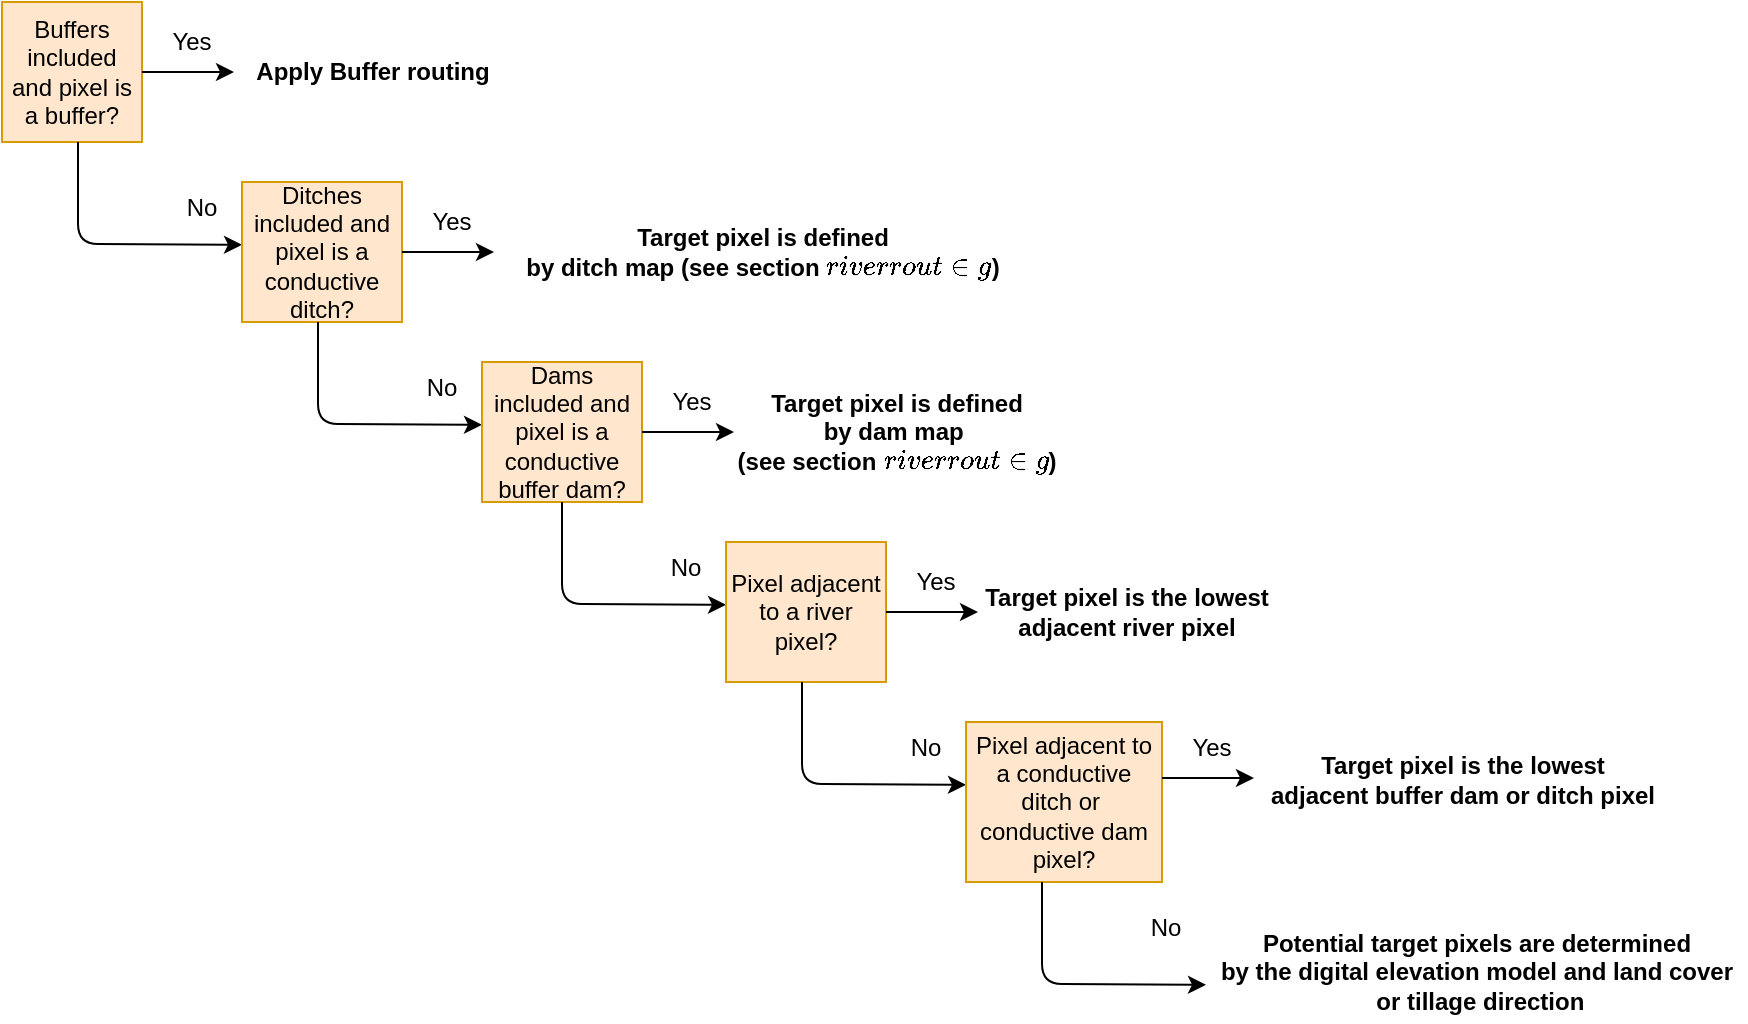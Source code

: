 <mxfile version="13.7.9" type="device"><diagram id="2YmIMWnRfIc5P6f2yagC" name="Page-1"><mxGraphModel dx="1088" dy="872" grid="1" gridSize="10" guides="1" tooltips="1" connect="1" arrows="1" fold="1" page="1" pageScale="1" pageWidth="1169" pageHeight="827" math="0" shadow="0"><root><mxCell id="0"/><mxCell id="1" parent="0"/><mxCell id="rYusDfUIMDi9JwZDVLeA-1" value="Buffers included and pixel is a buffer?" style="whiteSpace=wrap;html=1;aspect=fixed;fillColor=#ffe6cc;strokeColor=#d79b00;" parent="1" vertex="1"><mxGeometry x="40" y="40" width="70" height="70" as="geometry"/></mxCell><mxCell id="rYusDfUIMDi9JwZDVLeA-2" value="" style="endArrow=classic;html=1;entryX=0;entryY=0.5;entryDx=0;entryDy=0;align=left;verticalAlign=top;" parent="1" edge="1"><mxGeometry width="50" height="50" relative="1" as="geometry"><mxPoint x="110" y="75" as="sourcePoint"/><mxPoint x="156" y="75" as="targetPoint"/><Array as="points"/></mxGeometry></mxCell><mxCell id="rYusDfUIMDi9JwZDVLeA-3" value="Yes" style="text;html=1;strokeColor=none;fillColor=none;align=center;verticalAlign=middle;whiteSpace=wrap;rounded=0;" parent="1" vertex="1"><mxGeometry x="115" y="50" width="40" height="20" as="geometry"/></mxCell><mxCell id="rYusDfUIMDi9JwZDVLeA-4" value="Apply Buffer routing" style="text;html=1;align=center;verticalAlign=middle;resizable=0;points=[];autosize=1;fontStyle=1" parent="1" vertex="1"><mxGeometry x="160" y="65" width="130" height="20" as="geometry"/></mxCell><mxCell id="rYusDfUIMDi9JwZDVLeA-5" value="" style="endArrow=classic;html=1;align=left;entryX=-0.05;entryY=0.406;entryDx=0;entryDy=0;entryPerimeter=0;" parent="1" edge="1"><mxGeometry width="50" height="50" relative="1" as="geometry"><mxPoint x="78" y="110" as="sourcePoint"/><mxPoint x="160" y="161.42" as="targetPoint"/><Array as="points"><mxPoint x="78" y="161"/></Array></mxGeometry></mxCell><mxCell id="rYusDfUIMDi9JwZDVLeA-6" value="No" style="text;html=1;strokeColor=none;fillColor=none;align=center;verticalAlign=middle;whiteSpace=wrap;rounded=0;" parent="1" vertex="1"><mxGeometry x="120" y="133" width="40" height="20" as="geometry"/></mxCell><mxCell id="rYusDfUIMDi9JwZDVLeA-7" value="&lt;font style=&quot;font-size: 12px&quot;&gt;Ditches included and pixel is a conductive ditch?&lt;/font&gt;" style="rounded=0;whiteSpace=wrap;html=1;align=center;fillColor=#ffe6cc;strokeColor=#d79b00;" parent="1" vertex="1"><mxGeometry x="160" y="130" width="80" height="70" as="geometry"/></mxCell><mxCell id="rYusDfUIMDi9JwZDVLeA-8" value="" style="endArrow=classic;html=1;entryX=0;entryY=0.5;entryDx=0;entryDy=0;align=left;verticalAlign=top;" parent="1" edge="1"><mxGeometry width="50" height="50" relative="1" as="geometry"><mxPoint x="240" y="165" as="sourcePoint"/><mxPoint x="286" y="165" as="targetPoint"/><Array as="points"/></mxGeometry></mxCell><mxCell id="rYusDfUIMDi9JwZDVLeA-9" value="Yes" style="text;html=1;strokeColor=none;fillColor=none;align=center;verticalAlign=middle;whiteSpace=wrap;rounded=0;" parent="1" vertex="1"><mxGeometry x="245" y="140" width="40" height="20" as="geometry"/></mxCell><mxCell id="rYusDfUIMDi9JwZDVLeA-10" value="&lt;div&gt;Target pixel is defined&lt;/div&gt;&lt;div&gt; by ditch map (see section `river routing`)&lt;/div&gt;" style="text;html=1;align=center;verticalAlign=middle;resizable=0;points=[];autosize=1;fontStyle=1" parent="1" vertex="1"><mxGeometry x="295" y="150" width="250" height="30" as="geometry"/></mxCell><mxCell id="rYusDfUIMDi9JwZDVLeA-11" value="" style="endArrow=classic;html=1;align=left;entryX=-0.05;entryY=0.406;entryDx=0;entryDy=0;entryPerimeter=0;" parent="1" edge="1"><mxGeometry width="50" height="50" relative="1" as="geometry"><mxPoint x="198" y="200" as="sourcePoint"/><mxPoint x="280" y="251.42" as="targetPoint"/><Array as="points"><mxPoint x="198" y="251"/></Array></mxGeometry></mxCell><mxCell id="rYusDfUIMDi9JwZDVLeA-12" value="No" style="text;html=1;strokeColor=none;fillColor=none;align=center;verticalAlign=middle;whiteSpace=wrap;rounded=0;" parent="1" vertex="1"><mxGeometry x="240" y="223" width="40" height="20" as="geometry"/></mxCell><mxCell id="rYusDfUIMDi9JwZDVLeA-13" value="&lt;font style=&quot;font-size: 12px&quot;&gt;Dams included and pixel is a conductive buffer&amp;nbsp;dam?&lt;/font&gt;" style="rounded=0;whiteSpace=wrap;html=1;align=center;fillColor=#ffe6cc;strokeColor=#d79b00;" parent="1" vertex="1"><mxGeometry x="280" y="220" width="80" height="70" as="geometry"/></mxCell><mxCell id="rYusDfUIMDi9JwZDVLeA-14" value="" style="endArrow=classic;html=1;entryX=0;entryY=0.5;entryDx=0;entryDy=0;align=left;verticalAlign=top;" parent="1" edge="1"><mxGeometry width="50" height="50" relative="1" as="geometry"><mxPoint x="360" y="255" as="sourcePoint"/><mxPoint x="406" y="255" as="targetPoint"/><Array as="points"/></mxGeometry></mxCell><mxCell id="rYusDfUIMDi9JwZDVLeA-15" value="Yes" style="text;html=1;strokeColor=none;fillColor=none;align=center;verticalAlign=middle;whiteSpace=wrap;rounded=0;" parent="1" vertex="1"><mxGeometry x="365" y="230" width="40" height="20" as="geometry"/></mxCell><mxCell id="rYusDfUIMDi9JwZDVLeA-16" value="&lt;div&gt;Target pixel is defined&lt;/div&gt;&lt;div&gt; by dam map&amp;nbsp;&lt;/div&gt;(see section `river routing`)" style="text;html=1;align=center;verticalAlign=middle;resizable=0;points=[];autosize=1;fontStyle=1" parent="1" vertex="1"><mxGeometry x="402" y="230" width="170" height="50" as="geometry"/></mxCell><mxCell id="rYusDfUIMDi9JwZDVLeA-17" value="" style="endArrow=classic;html=1;align=left;entryX=-0.05;entryY=0.406;entryDx=0;entryDy=0;entryPerimeter=0;" parent="1" edge="1"><mxGeometry width="50" height="50" relative="1" as="geometry"><mxPoint x="320" y="290" as="sourcePoint"/><mxPoint x="402" y="341.42" as="targetPoint"/><Array as="points"><mxPoint x="320" y="341"/></Array></mxGeometry></mxCell><mxCell id="rYusDfUIMDi9JwZDVLeA-18" value="No" style="text;html=1;strokeColor=none;fillColor=none;align=center;verticalAlign=middle;whiteSpace=wrap;rounded=0;" parent="1" vertex="1"><mxGeometry x="362" y="313" width="40" height="20" as="geometry"/></mxCell><mxCell id="rYusDfUIMDi9JwZDVLeA-19" value="Pixel adjacent to a river pixel?" style="rounded=0;whiteSpace=wrap;html=1;align=center;fillColor=#ffe6cc;strokeColor=#d79b00;" parent="1" vertex="1"><mxGeometry x="402" y="310" width="80" height="70" as="geometry"/></mxCell><mxCell id="rYusDfUIMDi9JwZDVLeA-20" value="" style="endArrow=classic;html=1;entryX=0;entryY=0.5;entryDx=0;entryDy=0;align=left;verticalAlign=top;" parent="1" edge="1"><mxGeometry width="50" height="50" relative="1" as="geometry"><mxPoint x="482" y="345" as="sourcePoint"/><mxPoint x="528" y="345" as="targetPoint"/><Array as="points"/></mxGeometry></mxCell><mxCell id="rYusDfUIMDi9JwZDVLeA-21" value="Yes" style="text;html=1;strokeColor=none;fillColor=none;align=center;verticalAlign=middle;whiteSpace=wrap;rounded=0;" parent="1" vertex="1"><mxGeometry x="487" y="320" width="40" height="20" as="geometry"/></mxCell><mxCell id="rYusDfUIMDi9JwZDVLeA-22" value="&lt;div&gt;Target pixel is the lowest &lt;br&gt;&lt;/div&gt;&lt;div&gt;adjacent river pixel&lt;/div&gt;" style="text;html=1;align=center;verticalAlign=middle;resizable=0;points=[];autosize=1;fontStyle=1" parent="1" vertex="1"><mxGeometry x="522" y="330" width="160" height="30" as="geometry"/></mxCell><mxCell id="rYusDfUIMDi9JwZDVLeA-23" value="" style="endArrow=classic;html=1;align=left;entryX=-0.05;entryY=0.406;entryDx=0;entryDy=0;entryPerimeter=0;" parent="1" edge="1"><mxGeometry width="50" height="50" relative="1" as="geometry"><mxPoint x="440" y="380" as="sourcePoint"/><mxPoint x="522" y="431.42" as="targetPoint"/><Array as="points"><mxPoint x="440" y="431"/></Array></mxGeometry></mxCell><mxCell id="rYusDfUIMDi9JwZDVLeA-24" value="No" style="text;html=1;strokeColor=none;fillColor=none;align=center;verticalAlign=middle;whiteSpace=wrap;rounded=0;" parent="1" vertex="1"><mxGeometry x="482" y="403" width="40" height="20" as="geometry"/></mxCell><mxCell id="rYusDfUIMDi9JwZDVLeA-25" value="Pixel adjacent to a conductive ditch or&amp;nbsp; conductive dam pixel?" style="rounded=0;whiteSpace=wrap;html=1;align=center;fillColor=#ffe6cc;strokeColor=#d79b00;" parent="1" vertex="1"><mxGeometry x="522" y="400" width="98" height="80" as="geometry"/></mxCell><mxCell id="rYusDfUIMDi9JwZDVLeA-26" value="" style="endArrow=classic;html=1;entryX=0;entryY=0.5;entryDx=0;entryDy=0;align=left;verticalAlign=top;" parent="1" edge="1"><mxGeometry width="50" height="50" relative="1" as="geometry"><mxPoint x="620" y="428" as="sourcePoint"/><mxPoint x="666" y="428" as="targetPoint"/><Array as="points"/></mxGeometry></mxCell><mxCell id="rYusDfUIMDi9JwZDVLeA-27" value="Yes" style="text;html=1;strokeColor=none;fillColor=none;align=center;verticalAlign=middle;whiteSpace=wrap;rounded=0;" parent="1" vertex="1"><mxGeometry x="625" y="403" width="40" height="20" as="geometry"/></mxCell><mxCell id="rYusDfUIMDi9JwZDVLeA-28" value="&lt;div&gt;Target pixel is the lowest &lt;br&gt;&lt;/div&gt;&lt;div&gt;adjacent buffer dam or ditch pixel&lt;/div&gt;" style="text;html=1;align=center;verticalAlign=middle;resizable=0;points=[];autosize=1;fontStyle=1" parent="1" vertex="1"><mxGeometry x="665" y="413.5" width="210" height="30" as="geometry"/></mxCell><mxCell id="rYusDfUIMDi9JwZDVLeA-29" value="" style="endArrow=classic;html=1;align=left;entryX=-0.05;entryY=0.406;entryDx=0;entryDy=0;entryPerimeter=0;" parent="1" edge="1"><mxGeometry width="50" height="50" relative="1" as="geometry"><mxPoint x="560" y="480" as="sourcePoint"/><mxPoint x="642" y="531.42" as="targetPoint"/><Array as="points"><mxPoint x="560" y="531"/></Array></mxGeometry></mxCell><mxCell id="rYusDfUIMDi9JwZDVLeA-30" value="No" style="text;html=1;strokeColor=none;fillColor=none;align=center;verticalAlign=middle;whiteSpace=wrap;rounded=0;" parent="1" vertex="1"><mxGeometry x="602" y="493" width="40" height="20" as="geometry"/></mxCell><mxCell id="rYusDfUIMDi9JwZDVLeA-31" value="&lt;div&gt;Potential target pixels are determined&lt;/div&gt;&lt;div&gt;by the digital elevation model and land cover&lt;/div&gt;&lt;div&gt;&amp;nbsp;or&amp;nbsp;&lt;span&gt;tillage direction&lt;/span&gt;&lt;/div&gt;" style="text;html=1;align=center;verticalAlign=middle;resizable=0;points=[];autosize=1;fontStyle=1" parent="1" vertex="1"><mxGeometry x="642" y="500" width="270" height="50" as="geometry"/></mxCell></root></mxGraphModel></diagram></mxfile>